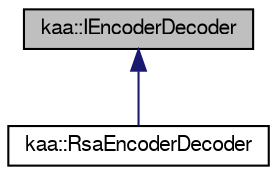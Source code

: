 digraph "kaa::IEncoderDecoder"
{
  bgcolor="transparent";
  edge [fontname="FreeSans",fontsize="10",labelfontname="FreeSans",labelfontsize="10"];
  node [fontname="FreeSans",fontsize="10",shape=record];
  Node1 [label="kaa::IEncoderDecoder",height=0.2,width=0.4,color="black", fillcolor="grey75", style="filled" fontcolor="black"];
  Node1 -> Node2 [dir="back",color="midnightblue",fontsize="10",style="solid",fontname="FreeSans"];
  Node2 [label="kaa::RsaEncoderDecoder",height=0.2,width=0.4,color="black",URL="$classkaa_1_1RsaEncoderDecoder.html"];
}
